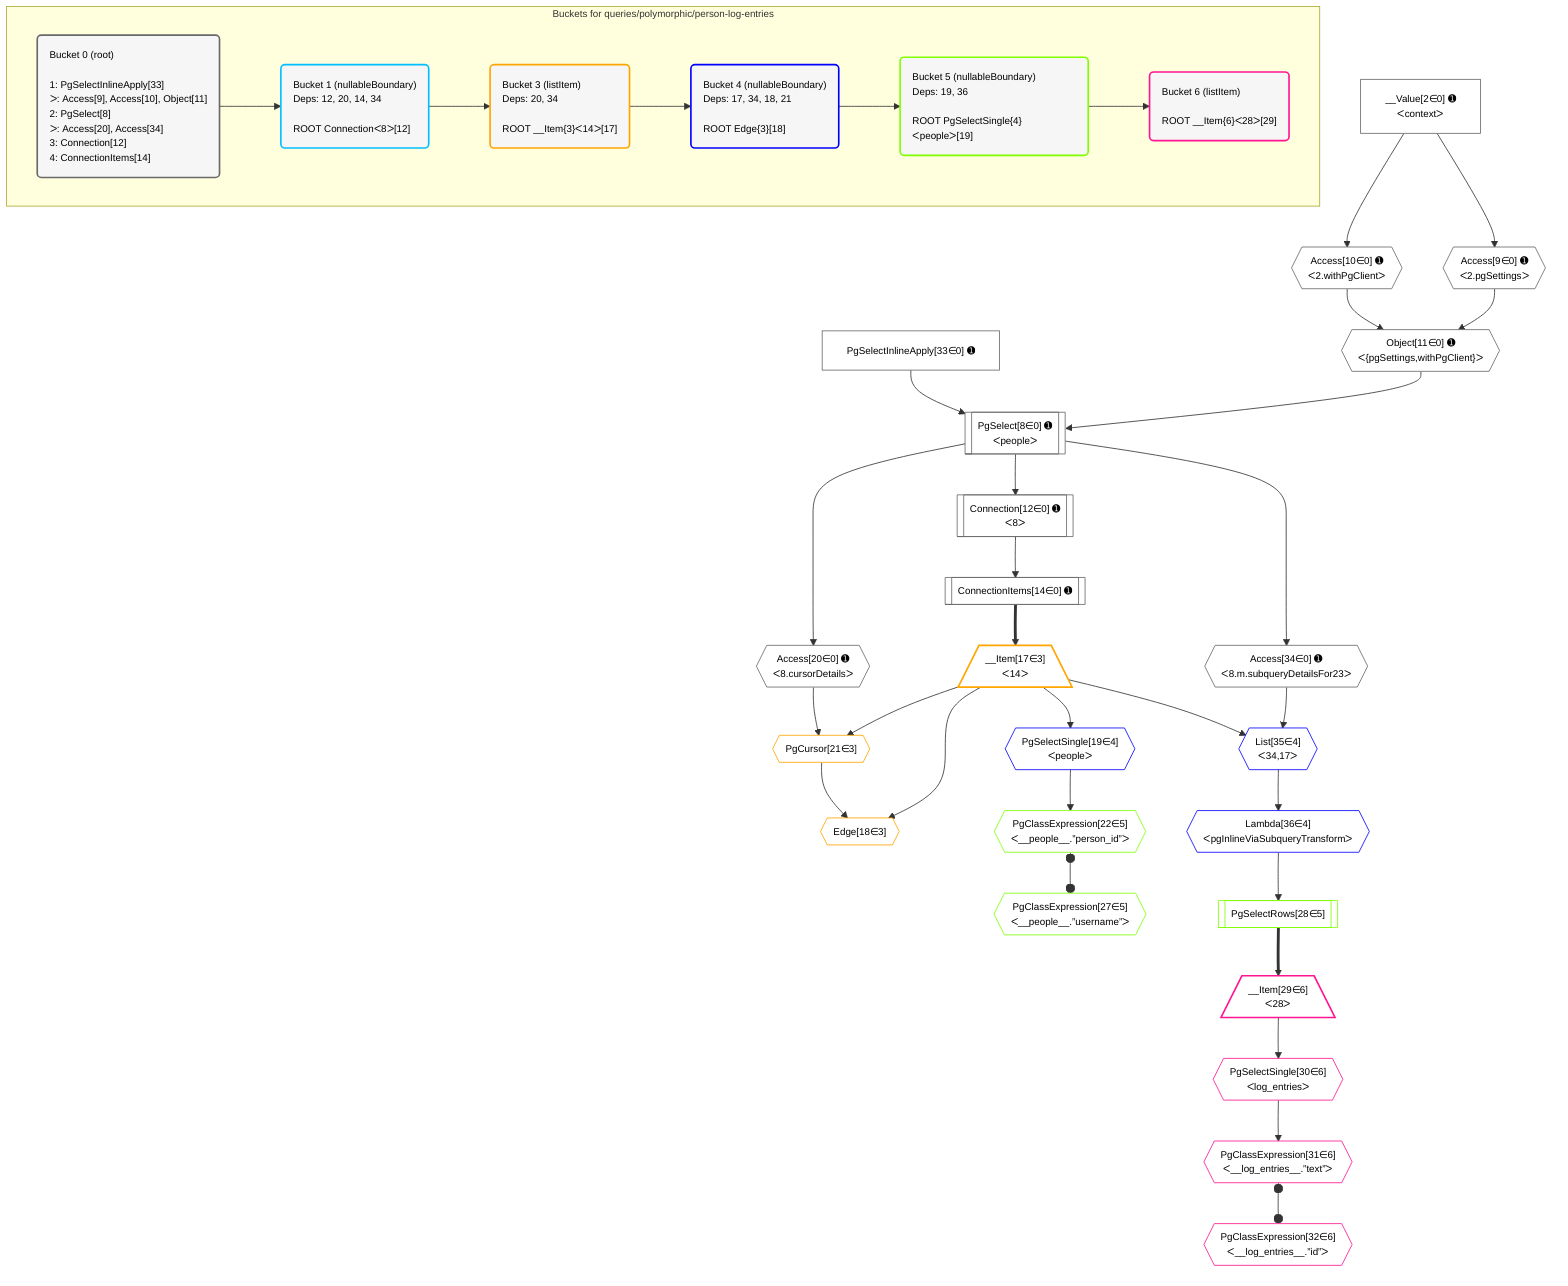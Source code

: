 %%{init: {'themeVariables': { 'fontSize': '12px'}}}%%
graph TD
    classDef path fill:#eee,stroke:#000,color:#000
    classDef plan fill:#fff,stroke-width:1px,color:#000
    classDef itemplan fill:#fff,stroke-width:2px,color:#000
    classDef unbatchedplan fill:#dff,stroke-width:1px,color:#000
    classDef sideeffectplan fill:#fcc,stroke-width:2px,color:#000
    classDef bucket fill:#f6f6f6,color:#000,stroke-width:2px,text-align:left

    subgraph "Buckets for queries/polymorphic/person-log-entries"
    Bucket0("Bucket 0 (root)<br /><br />1: PgSelectInlineApply[33]<br />ᐳ: Access[9], Access[10], Object[11]<br />2: PgSelect[8]<br />ᐳ: Access[20], Access[34]<br />3: Connection[12]<br />4: ConnectionItems[14]"):::bucket
    Bucket1("Bucket 1 (nullableBoundary)<br />Deps: 12, 20, 14, 34<br /><br />ROOT Connectionᐸ8ᐳ[12]"):::bucket
    Bucket3("Bucket 3 (listItem)<br />Deps: 20, 34<br /><br />ROOT __Item{3}ᐸ14ᐳ[17]"):::bucket
    Bucket4("Bucket 4 (nullableBoundary)<br />Deps: 17, 34, 18, 21<br /><br />ROOT Edge{3}[18]"):::bucket
    Bucket5("Bucket 5 (nullableBoundary)<br />Deps: 19, 36<br /><br />ROOT PgSelectSingle{4}ᐸpeopleᐳ[19]"):::bucket
    Bucket6("Bucket 6 (listItem)<br /><br />ROOT __Item{6}ᐸ28ᐳ[29]"):::bucket
    end
    Bucket0 --> Bucket1
    Bucket1 --> Bucket3
    Bucket3 --> Bucket4
    Bucket4 --> Bucket5
    Bucket5 --> Bucket6

    %% plan dependencies
    PgSelect8[["PgSelect[8∈0] ➊<br />ᐸpeopleᐳ"]]:::plan
    Object11{{"Object[11∈0] ➊<br />ᐸ{pgSettings,withPgClient}ᐳ"}}:::plan
    PgSelectInlineApply33["PgSelectInlineApply[33∈0] ➊"]:::plan
    Object11 & PgSelectInlineApply33 --> PgSelect8
    Access9{{"Access[9∈0] ➊<br />ᐸ2.pgSettingsᐳ"}}:::plan
    Access10{{"Access[10∈0] ➊<br />ᐸ2.withPgClientᐳ"}}:::plan
    Access9 & Access10 --> Object11
    __Value2["__Value[2∈0] ➊<br />ᐸcontextᐳ"]:::plan
    __Value2 --> Access9
    __Value2 --> Access10
    Connection12[["Connection[12∈0] ➊<br />ᐸ8ᐳ"]]:::plan
    PgSelect8 --> Connection12
    ConnectionItems14[["ConnectionItems[14∈0] ➊"]]:::plan
    Connection12 --> ConnectionItems14
    Access20{{"Access[20∈0] ➊<br />ᐸ8.cursorDetailsᐳ"}}:::plan
    PgSelect8 --> Access20
    Access34{{"Access[34∈0] ➊<br />ᐸ8.m.subqueryDetailsFor23ᐳ"}}:::plan
    PgSelect8 --> Access34
    Edge18{{"Edge[18∈3]"}}:::plan
    __Item17[/"__Item[17∈3]<br />ᐸ14ᐳ"\]:::itemplan
    PgCursor21{{"PgCursor[21∈3]"}}:::plan
    __Item17 & PgCursor21 --> Edge18
    __Item17 & Access20 --> PgCursor21
    ConnectionItems14 ==> __Item17
    List35{{"List[35∈4]<br />ᐸ34,17ᐳ"}}:::plan
    Access34 & __Item17 --> List35
    PgSelectSingle19{{"PgSelectSingle[19∈4]<br />ᐸpeopleᐳ"}}:::plan
    __Item17 --> PgSelectSingle19
    Lambda36{{"Lambda[36∈4]<br />ᐸpgInlineViaSubqueryTransformᐳ"}}:::plan
    List35 --> Lambda36
    PgClassExpression22{{"PgClassExpression[22∈5]<br />ᐸ__people__.”person_id”ᐳ"}}:::plan
    PgSelectSingle19 --> PgClassExpression22
    PgClassExpression27{{"PgClassExpression[27∈5]<br />ᐸ__people__.”username”ᐳ"}}:::plan
    PgClassExpression22 o--o PgClassExpression27
    PgSelectRows28[["PgSelectRows[28∈5]"]]:::plan
    Lambda36 --> PgSelectRows28
    __Item29[/"__Item[29∈6]<br />ᐸ28ᐳ"\]:::itemplan
    PgSelectRows28 ==> __Item29
    PgSelectSingle30{{"PgSelectSingle[30∈6]<br />ᐸlog_entriesᐳ"}}:::plan
    __Item29 --> PgSelectSingle30
    PgClassExpression31{{"PgClassExpression[31∈6]<br />ᐸ__log_entries__.”text”ᐳ"}}:::plan
    PgSelectSingle30 --> PgClassExpression31
    PgClassExpression32{{"PgClassExpression[32∈6]<br />ᐸ__log_entries__.”id”ᐳ"}}:::plan
    PgClassExpression31 o--o PgClassExpression32

    %% define steps
    classDef bucket0 stroke:#696969
    class Bucket0,__Value2,PgSelect8,Access9,Access10,Object11,Connection12,ConnectionItems14,Access20,PgSelectInlineApply33,Access34 bucket0
    classDef bucket1 stroke:#00bfff
    class Bucket1 bucket1
    classDef bucket3 stroke:#ffa500
    class Bucket3,__Item17,Edge18,PgCursor21 bucket3
    classDef bucket4 stroke:#0000ff
    class Bucket4,PgSelectSingle19,List35,Lambda36 bucket4
    classDef bucket5 stroke:#7fff00
    class Bucket5,PgClassExpression22,PgClassExpression27,PgSelectRows28 bucket5
    classDef bucket6 stroke:#ff1493
    class Bucket6,__Item29,PgSelectSingle30,PgClassExpression31,PgClassExpression32 bucket6